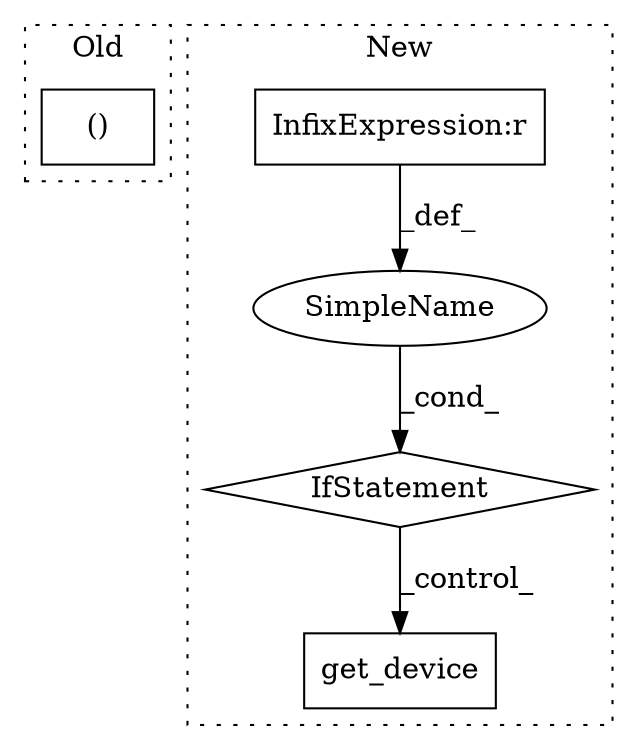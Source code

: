 digraph G {
subgraph cluster0 {
1 [label="()" a="106" s="6303" l="36" shape="box"];
label = "Old";
style="dotted";
}
subgraph cluster1 {
2 [label="get_device" a="32" s="525" l="12" shape="box"];
3 [label="InfixExpression:r" a="27" s="455" l="4" shape="box"];
4 [label="SimpleName" a="42" s="" l="" shape="ellipse"];
5 [label="IfStatement" a="25" s="445,463" l="4,2" shape="diamond"];
label = "New";
style="dotted";
}
3 -> 4 [label="_def_"];
4 -> 5 [label="_cond_"];
5 -> 2 [label="_control_"];
}